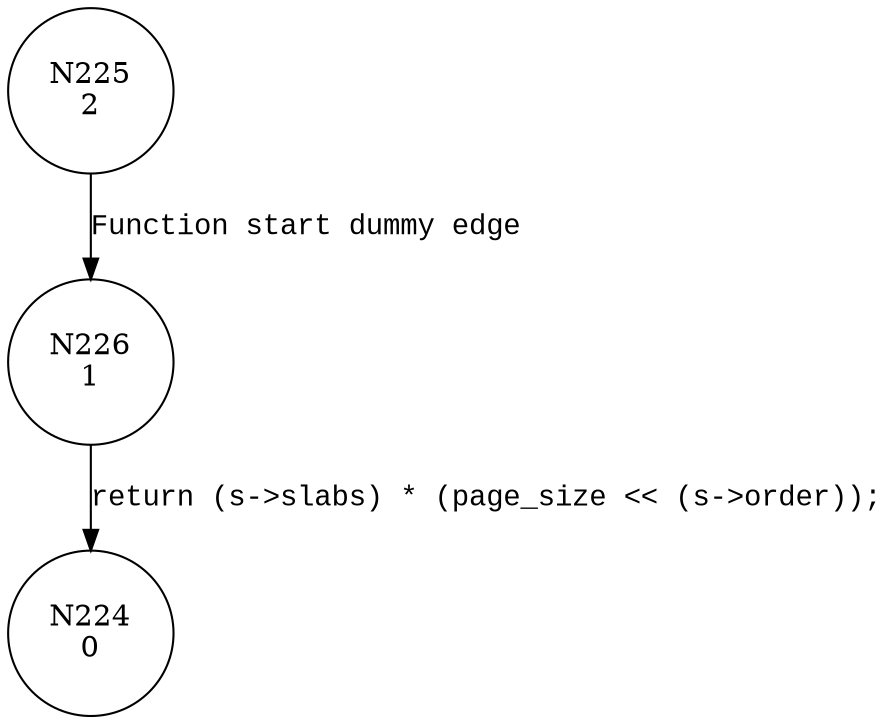 digraph slab_size {
225 [shape="circle" label="N225\n2"]
226 [shape="circle" label="N226\n1"]
224 [shape="circle" label="N224\n0"]
225 -> 226 [label="Function start dummy edge" fontname="Courier New"]
226 -> 224 [label="return (s->slabs) * (page_size << (s->order));" fontname="Courier New"]
}